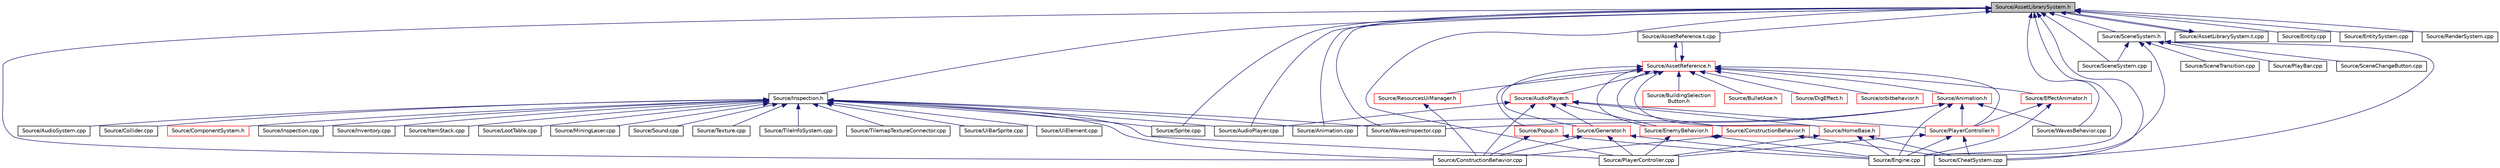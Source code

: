 digraph "Source/AssetLibrarySystem.h"
{
 // LATEX_PDF_SIZE
  edge [fontname="Helvetica",fontsize="10",labelfontname="Helvetica",labelfontsize="10"];
  node [fontname="Helvetica",fontsize="10",shape=record];
  Node1 [label="Source/AssetLibrarySystem.h",height=0.2,width=0.4,color="black", fillcolor="grey75", style="filled", fontcolor="black",tooltip="Asset System."];
  Node1 -> Node2 [dir="back",color="midnightblue",fontsize="10",style="solid",fontname="Helvetica"];
  Node2 [label="Source/Animation.cpp",height=0.2,width=0.4,color="black", fillcolor="white", style="filled",URL="$d3/da9/Animation_8cpp.html",tooltip="animation component implimentation"];
  Node1 -> Node3 [dir="back",color="midnightblue",fontsize="10",style="solid",fontname="Helvetica"];
  Node3 [label="Source/AssetLibrarySystem.t.cpp",height=0.2,width=0.4,color="black", fillcolor="white", style="filled",URL="$d3/daf/AssetLibrarySystem_8t_8cpp.html",tooltip="AssetLibrarySystem."];
  Node3 -> Node1 [dir="back",color="midnightblue",fontsize="10",style="solid",fontname="Helvetica"];
  Node1 -> Node4 [dir="back",color="midnightblue",fontsize="10",style="solid",fontname="Helvetica"];
  Node4 [label="Source/AssetReference.t.cpp",height=0.2,width=0.4,color="black", fillcolor="white", style="filled",URL="$d7/d1f/AssetReference_8t_8cpp.html",tooltip="a reference to an Asset"];
  Node4 -> Node5 [dir="back",color="midnightblue",fontsize="10",style="solid",fontname="Helvetica"];
  Node5 [label="Source/AssetReference.h",height=0.2,width=0.4,color="red", fillcolor="white", style="filled",URL="$dc/dd6/AssetReference_8h.html",tooltip="a reference to an Asset"];
  Node5 -> Node6 [dir="back",color="midnightblue",fontsize="10",style="solid",fontname="Helvetica"];
  Node6 [label="Source/Animation.h",height=0.2,width=0.4,color="red", fillcolor="white", style="filled",URL="$d2/d76/Animation_8h.html",tooltip="animation component class"];
  Node6 -> Node2 [dir="back",color="midnightblue",fontsize="10",style="solid",fontname="Helvetica"];
  Node6 -> Node8 [dir="back",color="midnightblue",fontsize="10",style="solid",fontname="Helvetica"];
  Node8 [label="Source/Engine.cpp",height=0.2,width=0.4,color="black", fillcolor="white", style="filled",URL="$d6/d0c/Engine_8cpp.html",tooltip="Engine class."];
  Node6 -> Node9 [dir="back",color="midnightblue",fontsize="10",style="solid",fontname="Helvetica"];
  Node9 [label="Source/PlayerController.h",height=0.2,width=0.4,color="red", fillcolor="white", style="filled",URL="$db/db4/PlayerController_8h.html",tooltip="PlayerController Behaviour Class."];
  Node9 -> Node10 [dir="back",color="midnightblue",fontsize="10",style="solid",fontname="Helvetica"];
  Node10 [label="Source/CheatSystem.cpp",height=0.2,width=0.4,color="black", fillcolor="white", style="filled",URL="$da/d87/CheatSystem_8cpp.html",tooltip="CheatSystem Class definition."];
  Node9 -> Node8 [dir="back",color="midnightblue",fontsize="10",style="solid",fontname="Helvetica"];
  Node9 -> Node12 [dir="back",color="midnightblue",fontsize="10",style="solid",fontname="Helvetica"];
  Node12 [label="Source/PlayerController.cpp",height=0.2,width=0.4,color="black", fillcolor="white", style="filled",URL="$d3/d7e/PlayerController_8cpp.html",tooltip="PlayerController Behaviour Class."];
  Node6 -> Node16 [dir="back",color="midnightblue",fontsize="10",style="solid",fontname="Helvetica"];
  Node16 [label="Source/WavesBehavior.cpp",height=0.2,width=0.4,color="black", fillcolor="white", style="filled",URL="$db/d72/WavesBehavior_8cpp.html",tooltip="Definitions for wave and spawning behavior."];
  Node6 -> Node17 [dir="back",color="midnightblue",fontsize="10",style="solid",fontname="Helvetica"];
  Node17 [label="Source/WavesInspector.cpp",height=0.2,width=0.4,color="black", fillcolor="white", style="filled",URL="$d2/d6b/WavesInspector_8cpp.html",tooltip="Definitions for wave and spawning editing in game."];
  Node5 -> Node4 [dir="back",color="midnightblue",fontsize="10",style="solid",fontname="Helvetica"];
  Node5 -> Node18 [dir="back",color="midnightblue",fontsize="10",style="solid",fontname="Helvetica"];
  Node18 [label="Source/AudioPlayer.h",height=0.2,width=0.4,color="red", fillcolor="white", style="filled",URL="$db/de5/AudioPlayer_8h.html",tooltip="Component that plays audio."];
  Node18 -> Node19 [dir="back",color="midnightblue",fontsize="10",style="solid",fontname="Helvetica"];
  Node19 [label="Source/AudioPlayer.cpp",height=0.2,width=0.4,color="black", fillcolor="white", style="filled",URL="$d2/d04/AudioPlayer_8cpp.html",tooltip="Component that plays audio."];
  Node18 -> Node14 [dir="back",color="midnightblue",fontsize="10",style="solid",fontname="Helvetica"];
  Node14 [label="Source/ConstructionBehavior.cpp",height=0.2,width=0.4,color="black", fillcolor="white", style="filled",URL="$d7/ded/ConstructionBehavior_8cpp.html",tooltip="handles the construction of towers and modification of terrain"];
  Node18 -> Node21 [dir="back",color="midnightblue",fontsize="10",style="solid",fontname="Helvetica"];
  Node21 [label="Source/EnemyBehavior.h",height=0.2,width=0.4,color="red", fillcolor="white", style="filled",URL="$d6/dc9/EnemyBehavior_8h_source.html",tooltip=" "];
  Node21 -> Node8 [dir="back",color="midnightblue",fontsize="10",style="solid",fontname="Helvetica"];
  Node21 -> Node12 [dir="back",color="midnightblue",fontsize="10",style="solid",fontname="Helvetica"];
  Node18 -> Node22 [dir="back",color="midnightblue",fontsize="10",style="solid",fontname="Helvetica"];
  Node22 [label="Source/Generator.h",height=0.2,width=0.4,color="red", fillcolor="white", style="filled",URL="$d9/d12/Generator_8h_source.html",tooltip=" "];
  Node22 -> Node14 [dir="back",color="midnightblue",fontsize="10",style="solid",fontname="Helvetica"];
  Node22 -> Node8 [dir="back",color="midnightblue",fontsize="10",style="solid",fontname="Helvetica"];
  Node22 -> Node12 [dir="back",color="midnightblue",fontsize="10",style="solid",fontname="Helvetica"];
  Node18 -> Node24 [dir="back",color="midnightblue",fontsize="10",style="solid",fontname="Helvetica"];
  Node24 [label="Source/HomeBase.h",height=0.2,width=0.4,color="red", fillcolor="white", style="filled",URL="$d9/d7c/HomeBase_8h_source.html",tooltip=" "];
  Node24 -> Node10 [dir="back",color="midnightblue",fontsize="10",style="solid",fontname="Helvetica"];
  Node24 -> Node8 [dir="back",color="midnightblue",fontsize="10",style="solid",fontname="Helvetica"];
  Node24 -> Node12 [dir="back",color="midnightblue",fontsize="10",style="solid",fontname="Helvetica"];
  Node18 -> Node9 [dir="back",color="midnightblue",fontsize="10",style="solid",fontname="Helvetica"];
  Node5 -> Node33 [dir="back",color="midnightblue",fontsize="10",style="solid",fontname="Helvetica"];
  Node33 [label="Source/BuildingSelection\lButton.h",height=0.2,width=0.4,color="red", fillcolor="white", style="filled",URL="$de/d78/BuildingSelectionButton_8h.html",tooltip="button that selects which building the ConstructionManager should place"];
  Node5 -> Node34 [dir="back",color="midnightblue",fontsize="10",style="solid",fontname="Helvetica"];
  Node34 [label="Source/BulletAoe.h",height=0.2,width=0.4,color="red", fillcolor="white", style="filled",URL="$db/d2f/BulletAoe_8h_source.html",tooltip=" "];
  Node5 -> Node35 [dir="back",color="midnightblue",fontsize="10",style="solid",fontname="Helvetica"];
  Node35 [label="Source/ConstructionBehavior.h",height=0.2,width=0.4,color="red", fillcolor="white", style="filled",URL="$d9/def/ConstructionBehavior_8h.html",tooltip="handles the construction of towers and modification of terrain"];
  Node35 -> Node10 [dir="back",color="midnightblue",fontsize="10",style="solid",fontname="Helvetica"];
  Node35 -> Node14 [dir="back",color="midnightblue",fontsize="10",style="solid",fontname="Helvetica"];
  Node5 -> Node36 [dir="back",color="midnightblue",fontsize="10",style="solid",fontname="Helvetica"];
  Node36 [label="Source/DigEffect.h",height=0.2,width=0.4,color="red", fillcolor="white", style="filled",URL="$d8/dfb/DigEffect_8h_source.html",tooltip=" "];
  Node5 -> Node37 [dir="back",color="midnightblue",fontsize="10",style="solid",fontname="Helvetica"];
  Node37 [label="Source/EffectAnimator.h",height=0.2,width=0.4,color="red", fillcolor="white", style="filled",URL="$db/d11/EffectAnimator_8h.html",tooltip="Component that animates a Transform's matrix."];
  Node37 -> Node8 [dir="back",color="midnightblue",fontsize="10",style="solid",fontname="Helvetica"];
  Node37 -> Node9 [dir="back",color="midnightblue",fontsize="10",style="solid",fontname="Helvetica"];
  Node5 -> Node21 [dir="back",color="midnightblue",fontsize="10",style="solid",fontname="Helvetica"];
  Node5 -> Node22 [dir="back",color="midnightblue",fontsize="10",style="solid",fontname="Helvetica"];
  Node5 -> Node24 [dir="back",color="midnightblue",fontsize="10",style="solid",fontname="Helvetica"];
  Node5 -> Node39 [dir="back",color="midnightblue",fontsize="10",style="solid",fontname="Helvetica"];
  Node39 [label="Source/orbitbehavior.h",height=0.2,width=0.4,color="red", fillcolor="white", style="filled",URL="$dc/dfe/orbitbehavior_8h_source.html",tooltip=" "];
  Node5 -> Node9 [dir="back",color="midnightblue",fontsize="10",style="solid",fontname="Helvetica"];
  Node5 -> Node40 [dir="back",color="midnightblue",fontsize="10",style="solid",fontname="Helvetica"];
  Node40 [label="Source/Popup.h",height=0.2,width=0.4,color="red", fillcolor="white", style="filled",URL="$d2/d4b/Popup_8h.html",tooltip="A popup is a behavior that will show a popup when a button is pressed."];
  Node40 -> Node14 [dir="back",color="midnightblue",fontsize="10",style="solid",fontname="Helvetica"];
  Node40 -> Node8 [dir="back",color="midnightblue",fontsize="10",style="solid",fontname="Helvetica"];
  Node5 -> Node42 [dir="back",color="midnightblue",fontsize="10",style="solid",fontname="Helvetica"];
  Node42 [label="Source/ResourcesUiManager.h",height=0.2,width=0.4,color="red", fillcolor="white", style="filled",URL="$d6/d1f/ResourcesUiManager_8h.html",tooltip="Component that manages the UI for displaying what resources a player currently has."];
  Node42 -> Node14 [dir="back",color="midnightblue",fontsize="10",style="solid",fontname="Helvetica"];
  Node1 -> Node19 [dir="back",color="midnightblue",fontsize="10",style="solid",fontname="Helvetica"];
  Node1 -> Node10 [dir="back",color="midnightblue",fontsize="10",style="solid",fontname="Helvetica"];
  Node1 -> Node14 [dir="back",color="midnightblue",fontsize="10",style="solid",fontname="Helvetica"];
  Node1 -> Node8 [dir="back",color="midnightblue",fontsize="10",style="solid",fontname="Helvetica"];
  Node1 -> Node74 [dir="back",color="midnightblue",fontsize="10",style="solid",fontname="Helvetica"];
  Node74 [label="Source/Entity.cpp",height=0.2,width=0.4,color="black", fillcolor="white", style="filled",URL="$df/de9/Entity_8cpp.html",tooltip="Function definitions for the Entity class."];
  Node1 -> Node75 [dir="back",color="midnightblue",fontsize="10",style="solid",fontname="Helvetica"];
  Node75 [label="Source/EntitySystem.cpp",height=0.2,width=0.4,color="black", fillcolor="white", style="filled",URL="$d0/d82/EntitySystem_8cpp.html",tooltip="System that manages the storing and handling of Entities."];
  Node1 -> Node76 [dir="back",color="midnightblue",fontsize="10",style="solid",fontname="Helvetica"];
  Node76 [label="Source/Inspection.h",height=0.2,width=0.4,color="black", fillcolor="white", style="filled",URL="$d4/d0a/Inspection_8h.html",tooltip="Helper methods for inspecting things."];
  Node76 -> Node2 [dir="back",color="midnightblue",fontsize="10",style="solid",fontname="Helvetica"];
  Node76 -> Node19 [dir="back",color="midnightblue",fontsize="10",style="solid",fontname="Helvetica"];
  Node76 -> Node77 [dir="back",color="midnightblue",fontsize="10",style="solid",fontname="Helvetica"];
  Node77 [label="Source/AudioSystem.cpp",height=0.2,width=0.4,color="black", fillcolor="white", style="filled",URL="$de/d95/AudioSystem_8cpp.html",tooltip="System that implements FMOD and allows the loading and playing of audio."];
  Node76 -> Node78 [dir="back",color="midnightblue",fontsize="10",style="solid",fontname="Helvetica"];
  Node78 [label="Source/Collider.cpp",height=0.2,width=0.4,color="black", fillcolor="white", style="filled",URL="$d5/dab/Collider_8cpp.html",tooltip="Base component for detecting collisions."];
  Node76 -> Node79 [dir="back",color="midnightblue",fontsize="10",style="solid",fontname="Helvetica"];
  Node79 [label="Source/ComponentSystem.h",height=0.2,width=0.4,color="red", fillcolor="white", style="filled",URL="$dc/dbb/ComponentSystem_8h.html",tooltip="System that keeps track of a specific kind of Component."];
  Node76 -> Node14 [dir="back",color="midnightblue",fontsize="10",style="solid",fontname="Helvetica"];
  Node76 -> Node90 [dir="back",color="midnightblue",fontsize="10",style="solid",fontname="Helvetica"];
  Node90 [label="Source/Inspection.cpp",height=0.2,width=0.4,color="black", fillcolor="white", style="filled",URL="$da/dbb/Inspection_8cpp.html",tooltip="Helper methods for inspecting things."];
  Node76 -> Node91 [dir="back",color="midnightblue",fontsize="10",style="solid",fontname="Helvetica"];
  Node91 [label="Source/Inventory.cpp",height=0.2,width=0.4,color="black", fillcolor="white", style="filled",URL="$df/d16/Inventory_8cpp.html",tooltip="Inventory component that stores items."];
  Node76 -> Node92 [dir="back",color="midnightblue",fontsize="10",style="solid",fontname="Helvetica"];
  Node92 [label="Source/ItemStack.cpp",height=0.2,width=0.4,color="black", fillcolor="white", style="filled",URL="$d5/d5a/ItemStack_8cpp.html",tooltip="a stack of multiple items of the same type"];
  Node76 -> Node93 [dir="back",color="midnightblue",fontsize="10",style="solid",fontname="Helvetica"];
  Node93 [label="Source/LootTable.cpp",height=0.2,width=0.4,color="black", fillcolor="white", style="filled",URL="$da/d71/LootTable_8cpp.html",tooltip="class for dropping configurable loot"];
  Node76 -> Node30 [dir="back",color="midnightblue",fontsize="10",style="solid",fontname="Helvetica"];
  Node30 [label="Source/MiningLaser.cpp",height=0.2,width=0.4,color="black", fillcolor="white", style="filled",URL="$d6/db4/MiningLaser_8cpp.html",tooltip="Digging laser controllable by an entity."];
  Node76 -> Node12 [dir="back",color="midnightblue",fontsize="10",style="solid",fontname="Helvetica"];
  Node76 -> Node94 [dir="back",color="midnightblue",fontsize="10",style="solid",fontname="Helvetica"];
  Node94 [label="Source/Sound.cpp",height=0.2,width=0.4,color="black", fillcolor="white", style="filled",URL="$d1/d8a/Sound_8cpp.html",tooltip="Wrapper class for FMOD sounds."];
  Node76 -> Node64 [dir="back",color="midnightblue",fontsize="10",style="solid",fontname="Helvetica"];
  Node64 [label="Source/Sprite.cpp",height=0.2,width=0.4,color="black", fillcolor="white", style="filled",URL="$d0/dff/Sprite_8cpp.html",tooltip="Implementation of Sprite component."];
  Node76 -> Node95 [dir="back",color="midnightblue",fontsize="10",style="solid",fontname="Helvetica"];
  Node95 [label="Source/Texture.cpp",height=0.2,width=0.4,color="black", fillcolor="white", style="filled",URL="$d5/d87/Texture_8cpp.html",tooltip="Wrapper/manager for OpenGL texture."];
  Node76 -> Node96 [dir="back",color="midnightblue",fontsize="10",style="solid",fontname="Helvetica"];
  Node96 [label="Source/TileInfoSystem.cpp",height=0.2,width=0.4,color="black", fillcolor="white", style="filled",URL="$d7/d0e/TileInfoSystem_8cpp.html",tooltip="System to get info about given tile indices."];
  Node76 -> Node97 [dir="back",color="midnightblue",fontsize="10",style="solid",fontname="Helvetica"];
  Node97 [label="Source/TilemapTextureConnector.cpp",height=0.2,width=0.4,color="black", fillcolor="white", style="filled",URL="$d6/d11/TilemapTextureConnector_8cpp.html",tooltip="Component that uses a parent 'source' tilemap to update a child tilemap with connected textures."];
  Node76 -> Node98 [dir="back",color="midnightblue",fontsize="10",style="solid",fontname="Helvetica"];
  Node98 [label="Source/UiBarSprite.cpp",height=0.2,width=0.4,color="black", fillcolor="white", style="filled",URL="$df/dda/UiBarSprite_8cpp.html",tooltip="sprite that renders a ui bar"];
  Node76 -> Node99 [dir="back",color="midnightblue",fontsize="10",style="solid",fontname="Helvetica"];
  Node99 [label="Source/UiElement.cpp",height=0.2,width=0.4,color="black", fillcolor="white", style="filled",URL="$df/d62/UiElement_8cpp.html",tooltip="Ui element component."];
  Node76 -> Node17 [dir="back",color="midnightblue",fontsize="10",style="solid",fontname="Helvetica"];
  Node1 -> Node12 [dir="back",color="midnightblue",fontsize="10",style="solid",fontname="Helvetica"];
  Node1 -> Node61 [dir="back",color="midnightblue",fontsize="10",style="solid",fontname="Helvetica"];
  Node61 [label="Source/RenderSystem.cpp",height=0.2,width=0.4,color="black", fillcolor="white", style="filled",URL="$db/daa/RenderSystem_8cpp.html",tooltip="System responsible for drawing sprites and basic shapes."];
  Node1 -> Node100 [dir="back",color="midnightblue",fontsize="10",style="solid",fontname="Helvetica"];
  Node100 [label="Source/SceneSystem.cpp",height=0.2,width=0.4,color="black", fillcolor="white", style="filled",URL="$df/dce/SceneSystem_8cpp.html",tooltip="handles the process of resetting and changing scenes"];
  Node1 -> Node101 [dir="back",color="midnightblue",fontsize="10",style="solid",fontname="Helvetica"];
  Node101 [label="Source/SceneSystem.h",height=0.2,width=0.4,color="black", fillcolor="white", style="filled",URL="$dc/db6/SceneSystem_8h.html",tooltip="handles the process of resetting and changing scenes"];
  Node101 -> Node10 [dir="back",color="midnightblue",fontsize="10",style="solid",fontname="Helvetica"];
  Node101 -> Node8 [dir="back",color="midnightblue",fontsize="10",style="solid",fontname="Helvetica"];
  Node101 -> Node102 [dir="back",color="midnightblue",fontsize="10",style="solid",fontname="Helvetica"];
  Node102 [label="Source/PlayBar.cpp",height=0.2,width=0.4,color="black", fillcolor="white", style="filled",URL="$d4/dd2/PlayBar_8cpp.html",tooltip="UI Bar that handles playing, pausing, and autosaves of the scene."];
  Node101 -> Node63 [dir="back",color="midnightblue",fontsize="10",style="solid",fontname="Helvetica"];
  Node63 [label="Source/SceneChangeButton.cpp",height=0.2,width=0.4,color="black", fillcolor="white", style="filled",URL="$d0/d70/SceneChangeButton_8cpp.html",tooltip="Component that changes the scene when clicked."];
  Node101 -> Node100 [dir="back",color="midnightblue",fontsize="10",style="solid",fontname="Helvetica"];
  Node101 -> Node58 [dir="back",color="midnightblue",fontsize="10",style="solid",fontname="Helvetica"];
  Node58 [label="Source/SceneTransition.cpp",height=0.2,width=0.4,color="black", fillcolor="white", style="filled",URL="$d3/dfb/SceneTransition_8cpp.html",tooltip="fades a texture out and in when transitioning between scenes"];
  Node1 -> Node64 [dir="back",color="midnightblue",fontsize="10",style="solid",fontname="Helvetica"];
  Node1 -> Node16 [dir="back",color="midnightblue",fontsize="10",style="solid",fontname="Helvetica"];
  Node1 -> Node17 [dir="back",color="midnightblue",fontsize="10",style="solid",fontname="Helvetica"];
}
